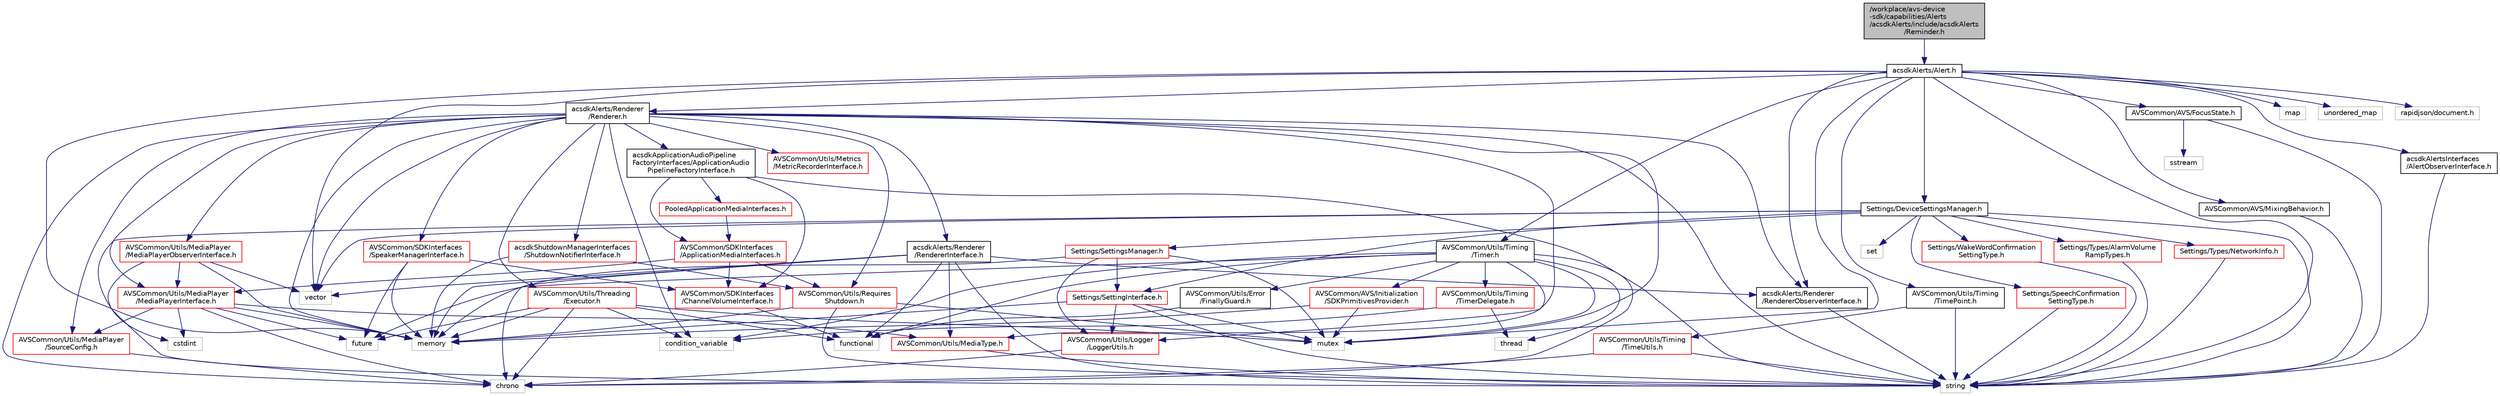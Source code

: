 digraph "/workplace/avs-device-sdk/capabilities/Alerts/acsdkAlerts/include/acsdkAlerts/Reminder.h"
{
  edge [fontname="Helvetica",fontsize="10",labelfontname="Helvetica",labelfontsize="10"];
  node [fontname="Helvetica",fontsize="10",shape=record];
  Node0 [label="/workplace/avs-device\l-sdk/capabilities/Alerts\l/acsdkAlerts/include/acsdkAlerts\l/Reminder.h",height=0.2,width=0.4,color="black", fillcolor="grey75", style="filled", fontcolor="black"];
  Node0 -> Node1 [color="midnightblue",fontsize="10",style="solid",fontname="Helvetica"];
  Node1 [label="acsdkAlerts/Alert.h",height=0.2,width=0.4,color="black", fillcolor="white", style="filled",URL="$_alert_8h.html"];
  Node1 -> Node2 [color="midnightblue",fontsize="10",style="solid",fontname="Helvetica"];
  Node2 [label="acsdkAlerts/Renderer\l/Renderer.h",height=0.2,width=0.4,color="black", fillcolor="white", style="filled",URL="$_renderer_8h.html"];
  Node2 -> Node3 [color="midnightblue",fontsize="10",style="solid",fontname="Helvetica"];
  Node3 [label="acsdkAlerts/Renderer\l/RendererInterface.h",height=0.2,width=0.4,color="black", fillcolor="white", style="filled",URL="$_renderer_interface_8h.html"];
  Node3 -> Node4 [color="midnightblue",fontsize="10",style="solid",fontname="Helvetica"];
  Node4 [label="acsdkAlerts/Renderer\l/RendererObserverInterface.h",height=0.2,width=0.4,color="black", fillcolor="white", style="filled",URL="$_renderer_observer_interface_8h.html"];
  Node4 -> Node5 [color="midnightblue",fontsize="10",style="solid",fontname="Helvetica"];
  Node5 [label="string",height=0.2,width=0.4,color="grey75", fillcolor="white", style="filled"];
  Node3 -> Node6 [color="midnightblue",fontsize="10",style="solid",fontname="Helvetica"];
  Node6 [label="chrono",height=0.2,width=0.4,color="grey75", fillcolor="white", style="filled"];
  Node3 -> Node7 [color="midnightblue",fontsize="10",style="solid",fontname="Helvetica"];
  Node7 [label="functional",height=0.2,width=0.4,color="grey75", fillcolor="white", style="filled"];
  Node3 -> Node8 [color="midnightblue",fontsize="10",style="solid",fontname="Helvetica"];
  Node8 [label="memory",height=0.2,width=0.4,color="grey75", fillcolor="white", style="filled"];
  Node3 -> Node5 [color="midnightblue",fontsize="10",style="solid",fontname="Helvetica"];
  Node3 -> Node9 [color="midnightblue",fontsize="10",style="solid",fontname="Helvetica"];
  Node9 [label="vector",height=0.2,width=0.4,color="grey75", fillcolor="white", style="filled"];
  Node3 -> Node10 [color="midnightblue",fontsize="10",style="solid",fontname="Helvetica"];
  Node10 [label="AVSCommon/Utils/MediaType.h",height=0.2,width=0.4,color="red", fillcolor="white", style="filled",URL="$_media_type_8h.html"];
  Node10 -> Node5 [color="midnightblue",fontsize="10",style="solid",fontname="Helvetica"];
  Node2 -> Node4 [color="midnightblue",fontsize="10",style="solid",fontname="Helvetica"];
  Node2 -> Node12 [color="midnightblue",fontsize="10",style="solid",fontname="Helvetica"];
  Node12 [label="acsdkApplicationAudioPipeline\lFactoryInterfaces/ApplicationAudio\lPipelineFactoryInterface.h",height=0.2,width=0.4,color="black", fillcolor="white", style="filled",URL="$_application_audio_pipeline_factory_interface_8h.html"];
  Node12 -> Node5 [color="midnightblue",fontsize="10",style="solid",fontname="Helvetica"];
  Node12 -> Node13 [color="midnightblue",fontsize="10",style="solid",fontname="Helvetica"];
  Node13 [label="AVSCommon/SDKInterfaces\l/ApplicationMediaInterfaces.h",height=0.2,width=0.4,color="red", fillcolor="white", style="filled",URL="$_application_media_interfaces_8h.html"];
  Node13 -> Node23 [color="midnightblue",fontsize="10",style="solid",fontname="Helvetica"];
  Node23 [label="AVSCommon/SDKInterfaces\l/ChannelVolumeInterface.h",height=0.2,width=0.4,color="red", fillcolor="white", style="filled",URL="$_channel_volume_interface_8h.html"];
  Node23 -> Node7 [color="midnightblue",fontsize="10",style="solid",fontname="Helvetica"];
  Node13 -> Node28 [color="midnightblue",fontsize="10",style="solid",fontname="Helvetica"];
  Node28 [label="AVSCommon/Utils/MediaPlayer\l/MediaPlayerInterface.h",height=0.2,width=0.4,color="red", fillcolor="white", style="filled",URL="$_media_player_interface_8h.html"];
  Node28 -> Node6 [color="midnightblue",fontsize="10",style="solid",fontname="Helvetica"];
  Node28 -> Node25 [color="midnightblue",fontsize="10",style="solid",fontname="Helvetica"];
  Node25 [label="cstdint",height=0.2,width=0.4,color="grey75", fillcolor="white", style="filled"];
  Node28 -> Node29 [color="midnightblue",fontsize="10",style="solid",fontname="Helvetica"];
  Node29 [label="future",height=0.2,width=0.4,color="grey75", fillcolor="white", style="filled"];
  Node28 -> Node8 [color="midnightblue",fontsize="10",style="solid",fontname="Helvetica"];
  Node28 -> Node59 [color="midnightblue",fontsize="10",style="solid",fontname="Helvetica"];
  Node59 [label="AVSCommon/Utils/MediaPlayer\l/SourceConfig.h",height=0.2,width=0.4,color="red", fillcolor="white", style="filled",URL="$_source_config_8h.html"];
  Node59 -> Node6 [color="midnightblue",fontsize="10",style="solid",fontname="Helvetica"];
  Node28 -> Node10 [color="midnightblue",fontsize="10",style="solid",fontname="Helvetica"];
  Node13 -> Node61 [color="midnightblue",fontsize="10",style="solid",fontname="Helvetica"];
  Node61 [label="AVSCommon/Utils/Requires\lShutdown.h",height=0.2,width=0.4,color="red", fillcolor="white", style="filled",URL="$_requires_shutdown_8h.html"];
  Node61 -> Node8 [color="midnightblue",fontsize="10",style="solid",fontname="Helvetica"];
  Node61 -> Node38 [color="midnightblue",fontsize="10",style="solid",fontname="Helvetica"];
  Node38 [label="mutex",height=0.2,width=0.4,color="grey75", fillcolor="white", style="filled"];
  Node61 -> Node5 [color="midnightblue",fontsize="10",style="solid",fontname="Helvetica"];
  Node12 -> Node23 [color="midnightblue",fontsize="10",style="solid",fontname="Helvetica"];
  Node12 -> Node62 [color="midnightblue",fontsize="10",style="solid",fontname="Helvetica"];
  Node62 [label="PooledApplicationMediaInterfaces.h",height=0.2,width=0.4,color="red", fillcolor="white", style="filled",URL="$_pooled_application_media_interfaces_8h.html"];
  Node62 -> Node13 [color="midnightblue",fontsize="10",style="solid",fontname="Helvetica"];
  Node2 -> Node64 [color="midnightblue",fontsize="10",style="solid",fontname="Helvetica"];
  Node64 [label="acsdkShutdownManagerInterfaces\l/ShutdownNotifierInterface.h",height=0.2,width=0.4,color="red", fillcolor="white", style="filled",URL="$_shutdown_notifier_interface_8h.html"];
  Node64 -> Node8 [color="midnightblue",fontsize="10",style="solid",fontname="Helvetica"];
  Node64 -> Node61 [color="midnightblue",fontsize="10",style="solid",fontname="Helvetica"];
  Node2 -> Node66 [color="midnightblue",fontsize="10",style="solid",fontname="Helvetica"];
  Node66 [label="AVSCommon/SDKInterfaces\l/SpeakerManagerInterface.h",height=0.2,width=0.4,color="red", fillcolor="white", style="filled",URL="$_speaker_manager_interface_8h.html"];
  Node66 -> Node29 [color="midnightblue",fontsize="10",style="solid",fontname="Helvetica"];
  Node66 -> Node8 [color="midnightblue",fontsize="10",style="solid",fontname="Helvetica"];
  Node66 -> Node23 [color="midnightblue",fontsize="10",style="solid",fontname="Helvetica"];
  Node2 -> Node68 [color="midnightblue",fontsize="10",style="solid",fontname="Helvetica"];
  Node68 [label="AVSCommon/Utils/Threading\l/Executor.h",height=0.2,width=0.4,color="red", fillcolor="white", style="filled",URL="$_executor_8h.html"];
  Node68 -> Node69 [color="midnightblue",fontsize="10",style="solid",fontname="Helvetica"];
  Node69 [label="condition_variable",height=0.2,width=0.4,color="grey75", fillcolor="white", style="filled"];
  Node68 -> Node6 [color="midnightblue",fontsize="10",style="solid",fontname="Helvetica"];
  Node68 -> Node7 [color="midnightblue",fontsize="10",style="solid",fontname="Helvetica"];
  Node68 -> Node29 [color="midnightblue",fontsize="10",style="solid",fontname="Helvetica"];
  Node68 -> Node8 [color="midnightblue",fontsize="10",style="solid",fontname="Helvetica"];
  Node68 -> Node38 [color="midnightblue",fontsize="10",style="solid",fontname="Helvetica"];
  Node2 -> Node28 [color="midnightblue",fontsize="10",style="solid",fontname="Helvetica"];
  Node2 -> Node80 [color="midnightblue",fontsize="10",style="solid",fontname="Helvetica"];
  Node80 [label="AVSCommon/Utils/MediaPlayer\l/MediaPlayerObserverInterface.h",height=0.2,width=0.4,color="red", fillcolor="white", style="filled",URL="$_media_player_observer_interface_8h.html"];
  Node80 -> Node5 [color="midnightblue",fontsize="10",style="solid",fontname="Helvetica"];
  Node80 -> Node9 [color="midnightblue",fontsize="10",style="solid",fontname="Helvetica"];
  Node80 -> Node8 [color="midnightblue",fontsize="10",style="solid",fontname="Helvetica"];
  Node80 -> Node28 [color="midnightblue",fontsize="10",style="solid",fontname="Helvetica"];
  Node2 -> Node59 [color="midnightblue",fontsize="10",style="solid",fontname="Helvetica"];
  Node2 -> Node10 [color="midnightblue",fontsize="10",style="solid",fontname="Helvetica"];
  Node2 -> Node82 [color="midnightblue",fontsize="10",style="solid",fontname="Helvetica"];
  Node82 [label="AVSCommon/Utils/Metrics\l/MetricRecorderInterface.h",height=0.2,width=0.4,color="red", fillcolor="white", style="filled",URL="$_metric_recorder_interface_8h.html"];
  Node2 -> Node61 [color="midnightblue",fontsize="10",style="solid",fontname="Helvetica"];
  Node2 -> Node6 [color="midnightblue",fontsize="10",style="solid",fontname="Helvetica"];
  Node2 -> Node69 [color="midnightblue",fontsize="10",style="solid",fontname="Helvetica"];
  Node2 -> Node8 [color="midnightblue",fontsize="10",style="solid",fontname="Helvetica"];
  Node2 -> Node38 [color="midnightblue",fontsize="10",style="solid",fontname="Helvetica"];
  Node2 -> Node5 [color="midnightblue",fontsize="10",style="solid",fontname="Helvetica"];
  Node2 -> Node9 [color="midnightblue",fontsize="10",style="solid",fontname="Helvetica"];
  Node1 -> Node4 [color="midnightblue",fontsize="10",style="solid",fontname="Helvetica"];
  Node1 -> Node87 [color="midnightblue",fontsize="10",style="solid",fontname="Helvetica"];
  Node87 [label="AVSCommon/AVS/FocusState.h",height=0.2,width=0.4,color="black", fillcolor="white", style="filled",URL="$_focus_state_8h.html"];
  Node87 -> Node39 [color="midnightblue",fontsize="10",style="solid",fontname="Helvetica"];
  Node39 [label="sstream",height=0.2,width=0.4,color="grey75", fillcolor="white", style="filled"];
  Node87 -> Node5 [color="midnightblue",fontsize="10",style="solid",fontname="Helvetica"];
  Node1 -> Node88 [color="midnightblue",fontsize="10",style="solid",fontname="Helvetica"];
  Node88 [label="AVSCommon/AVS/MixingBehavior.h",height=0.2,width=0.4,color="black", fillcolor="white", style="filled",URL="$_a_v_s_2include_2_a_v_s_common_2_a_v_s_2_mixing_behavior_8h.html"];
  Node88 -> Node5 [color="midnightblue",fontsize="10",style="solid",fontname="Helvetica"];
  Node1 -> Node89 [color="midnightblue",fontsize="10",style="solid",fontname="Helvetica"];
  Node89 [label="AVSCommon/Utils/Timing\l/Timer.h",height=0.2,width=0.4,color="black", fillcolor="white", style="filled",URL="$_a_v_s_common_2_utils_2include_2_a_v_s_common_2_utils_2_timing_2_timer_8h.html"];
  Node89 -> Node6 [color="midnightblue",fontsize="10",style="solid",fontname="Helvetica"];
  Node89 -> Node69 [color="midnightblue",fontsize="10",style="solid",fontname="Helvetica"];
  Node89 -> Node7 [color="midnightblue",fontsize="10",style="solid",fontname="Helvetica"];
  Node89 -> Node29 [color="midnightblue",fontsize="10",style="solid",fontname="Helvetica"];
  Node89 -> Node38 [color="midnightblue",fontsize="10",style="solid",fontname="Helvetica"];
  Node89 -> Node73 [color="midnightblue",fontsize="10",style="solid",fontname="Helvetica"];
  Node73 [label="thread",height=0.2,width=0.4,color="grey75", fillcolor="white", style="filled"];
  Node89 -> Node90 [color="midnightblue",fontsize="10",style="solid",fontname="Helvetica"];
  Node90 [label="AVSCommon/Utils/Error\l/FinallyGuard.h",height=0.2,width=0.4,color="black", fillcolor="white", style="filled",URL="$_finally_guard_8h.html"];
  Node90 -> Node7 [color="midnightblue",fontsize="10",style="solid",fontname="Helvetica"];
  Node89 -> Node91 [color="midnightblue",fontsize="10",style="solid",fontname="Helvetica"];
  Node91 [label="AVSCommon/AVS/Initialization\l/SDKPrimitivesProvider.h",height=0.2,width=0.4,color="red", fillcolor="white", style="filled",URL="$_s_d_k_primitives_provider_8h.html"];
  Node91 -> Node8 [color="midnightblue",fontsize="10",style="solid",fontname="Helvetica"];
  Node91 -> Node38 [color="midnightblue",fontsize="10",style="solid",fontname="Helvetica"];
  Node89 -> Node35 [color="midnightblue",fontsize="10",style="solid",fontname="Helvetica"];
  Node35 [label="AVSCommon/Utils/Logger\l/LoggerUtils.h",height=0.2,width=0.4,color="red", fillcolor="white", style="filled",URL="$_logger_utils_8h.html"];
  Node35 -> Node6 [color="midnightblue",fontsize="10",style="solid",fontname="Helvetica"];
  Node89 -> Node94 [color="midnightblue",fontsize="10",style="solid",fontname="Helvetica"];
  Node94 [label="AVSCommon/Utils/Timing\l/TimerDelegate.h",height=0.2,width=0.4,color="red", fillcolor="white", style="filled",URL="$_timer_delegate_8h.html"];
  Node94 -> Node69 [color="midnightblue",fontsize="10",style="solid",fontname="Helvetica"];
  Node94 -> Node73 [color="midnightblue",fontsize="10",style="solid",fontname="Helvetica"];
  Node1 -> Node95 [color="midnightblue",fontsize="10",style="solid",fontname="Helvetica"];
  Node95 [label="AVSCommon/Utils/Timing\l/TimePoint.h",height=0.2,width=0.4,color="black", fillcolor="white", style="filled",URL="$_time_point_8h.html"];
  Node95 -> Node5 [color="midnightblue",fontsize="10",style="solid",fontname="Helvetica"];
  Node95 -> Node96 [color="midnightblue",fontsize="10",style="solid",fontname="Helvetica"];
  Node96 [label="AVSCommon/Utils/Timing\l/TimeUtils.h",height=0.2,width=0.4,color="red", fillcolor="white", style="filled",URL="$_time_utils_8h.html"];
  Node96 -> Node6 [color="midnightblue",fontsize="10",style="solid",fontname="Helvetica"];
  Node96 -> Node5 [color="midnightblue",fontsize="10",style="solid",fontname="Helvetica"];
  Node1 -> Node100 [color="midnightblue",fontsize="10",style="solid",fontname="Helvetica"];
  Node100 [label="acsdkAlertsInterfaces\l/AlertObserverInterface.h",height=0.2,width=0.4,color="black", fillcolor="white", style="filled",URL="$_alert_observer_interface_8h.html"];
  Node100 -> Node5 [color="midnightblue",fontsize="10",style="solid",fontname="Helvetica"];
  Node1 -> Node101 [color="midnightblue",fontsize="10",style="solid",fontname="Helvetica"];
  Node101 [label="Settings/DeviceSettingsManager.h",height=0.2,width=0.4,color="black", fillcolor="white", style="filled",URL="$_device_settings_manager_8h.html"];
  Node101 -> Node25 [color="midnightblue",fontsize="10",style="solid",fontname="Helvetica"];
  Node101 -> Node41 [color="midnightblue",fontsize="10",style="solid",fontname="Helvetica"];
  Node41 [label="set",height=0.2,width=0.4,color="grey75", fillcolor="white", style="filled"];
  Node101 -> Node5 [color="midnightblue",fontsize="10",style="solid",fontname="Helvetica"];
  Node101 -> Node9 [color="midnightblue",fontsize="10",style="solid",fontname="Helvetica"];
  Node101 -> Node102 [color="midnightblue",fontsize="10",style="solid",fontname="Helvetica"];
  Node102 [label="Settings/SettingInterface.h",height=0.2,width=0.4,color="red", fillcolor="white", style="filled",URL="$_setting_interface_8h.html"];
  Node102 -> Node8 [color="midnightblue",fontsize="10",style="solid",fontname="Helvetica"];
  Node102 -> Node38 [color="midnightblue",fontsize="10",style="solid",fontname="Helvetica"];
  Node102 -> Node5 [color="midnightblue",fontsize="10",style="solid",fontname="Helvetica"];
  Node102 -> Node35 [color="midnightblue",fontsize="10",style="solid",fontname="Helvetica"];
  Node101 -> Node107 [color="midnightblue",fontsize="10",style="solid",fontname="Helvetica"];
  Node107 [label="Settings/SettingsManager.h",height=0.2,width=0.4,color="red", fillcolor="white", style="filled",URL="$_settings_manager_8h.html"];
  Node107 -> Node8 [color="midnightblue",fontsize="10",style="solid",fontname="Helvetica"];
  Node107 -> Node38 [color="midnightblue",fontsize="10",style="solid",fontname="Helvetica"];
  Node107 -> Node35 [color="midnightblue",fontsize="10",style="solid",fontname="Helvetica"];
  Node107 -> Node102 [color="midnightblue",fontsize="10",style="solid",fontname="Helvetica"];
  Node101 -> Node114 [color="midnightblue",fontsize="10",style="solid",fontname="Helvetica"];
  Node114 [label="Settings/SpeechConfirmation\lSettingType.h",height=0.2,width=0.4,color="red", fillcolor="white", style="filled",URL="$_speech_confirmation_setting_type_8h.html"];
  Node114 -> Node5 [color="midnightblue",fontsize="10",style="solid",fontname="Helvetica"];
  Node101 -> Node116 [color="midnightblue",fontsize="10",style="solid",fontname="Helvetica"];
  Node116 [label="Settings/WakeWordConfirmation\lSettingType.h",height=0.2,width=0.4,color="red", fillcolor="white", style="filled",URL="$_wake_word_confirmation_setting_type_8h.html"];
  Node116 -> Node5 [color="midnightblue",fontsize="10",style="solid",fontname="Helvetica"];
  Node101 -> Node117 [color="midnightblue",fontsize="10",style="solid",fontname="Helvetica"];
  Node117 [label="Settings/Types/AlarmVolume\lRampTypes.h",height=0.2,width=0.4,color="red", fillcolor="white", style="filled",URL="$_alarm_volume_ramp_types_8h.html"];
  Node117 -> Node5 [color="midnightblue",fontsize="10",style="solid",fontname="Helvetica"];
  Node101 -> Node118 [color="midnightblue",fontsize="10",style="solid",fontname="Helvetica"];
  Node118 [label="Settings/Types/NetworkInfo.h",height=0.2,width=0.4,color="red", fillcolor="white", style="filled",URL="$_network_info_8h.html"];
  Node118 -> Node5 [color="midnightblue",fontsize="10",style="solid",fontname="Helvetica"];
  Node1 -> Node56 [color="midnightblue",fontsize="10",style="solid",fontname="Helvetica"];
  Node56 [label="map",height=0.2,width=0.4,color="grey75", fillcolor="white", style="filled"];
  Node1 -> Node8 [color="midnightblue",fontsize="10",style="solid",fontname="Helvetica"];
  Node1 -> Node38 [color="midnightblue",fontsize="10",style="solid",fontname="Helvetica"];
  Node1 -> Node5 [color="midnightblue",fontsize="10",style="solid",fontname="Helvetica"];
  Node1 -> Node17 [color="midnightblue",fontsize="10",style="solid",fontname="Helvetica"];
  Node17 [label="unordered_map",height=0.2,width=0.4,color="grey75", fillcolor="white", style="filled"];
  Node1 -> Node9 [color="midnightblue",fontsize="10",style="solid",fontname="Helvetica"];
  Node1 -> Node42 [color="midnightblue",fontsize="10",style="solid",fontname="Helvetica"];
  Node42 [label="rapidjson/document.h",height=0.2,width=0.4,color="grey75", fillcolor="white", style="filled"];
}
